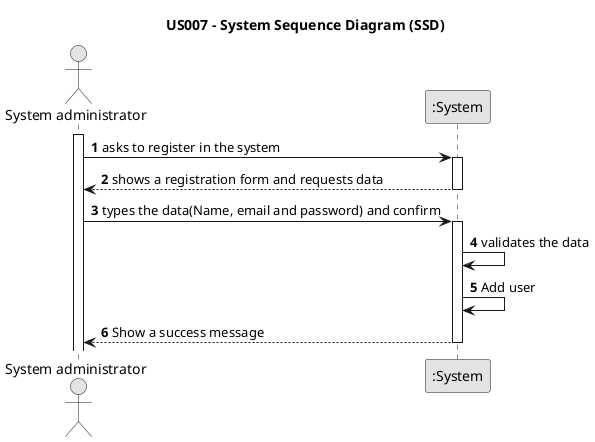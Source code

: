 @startuml
skinparam monochrome true
skinparam packageStyle rectangle
skinparam shadowing false

title US007 - System Sequence Diagram (SSD)
autonumber

actor "System administrator" as admin
participant ":System" as System

activate admin

    admin -> System : asks to register in the system
    activate System

    System --> admin: shows a registration form and requests data


    deactivate System

    admin -> System : types the data(Name, email and password) and confirm
    activate System

    System->System: validates the data
    System->System: Add user


        System --> admin : Show a success message
        deactivate System


@enduml